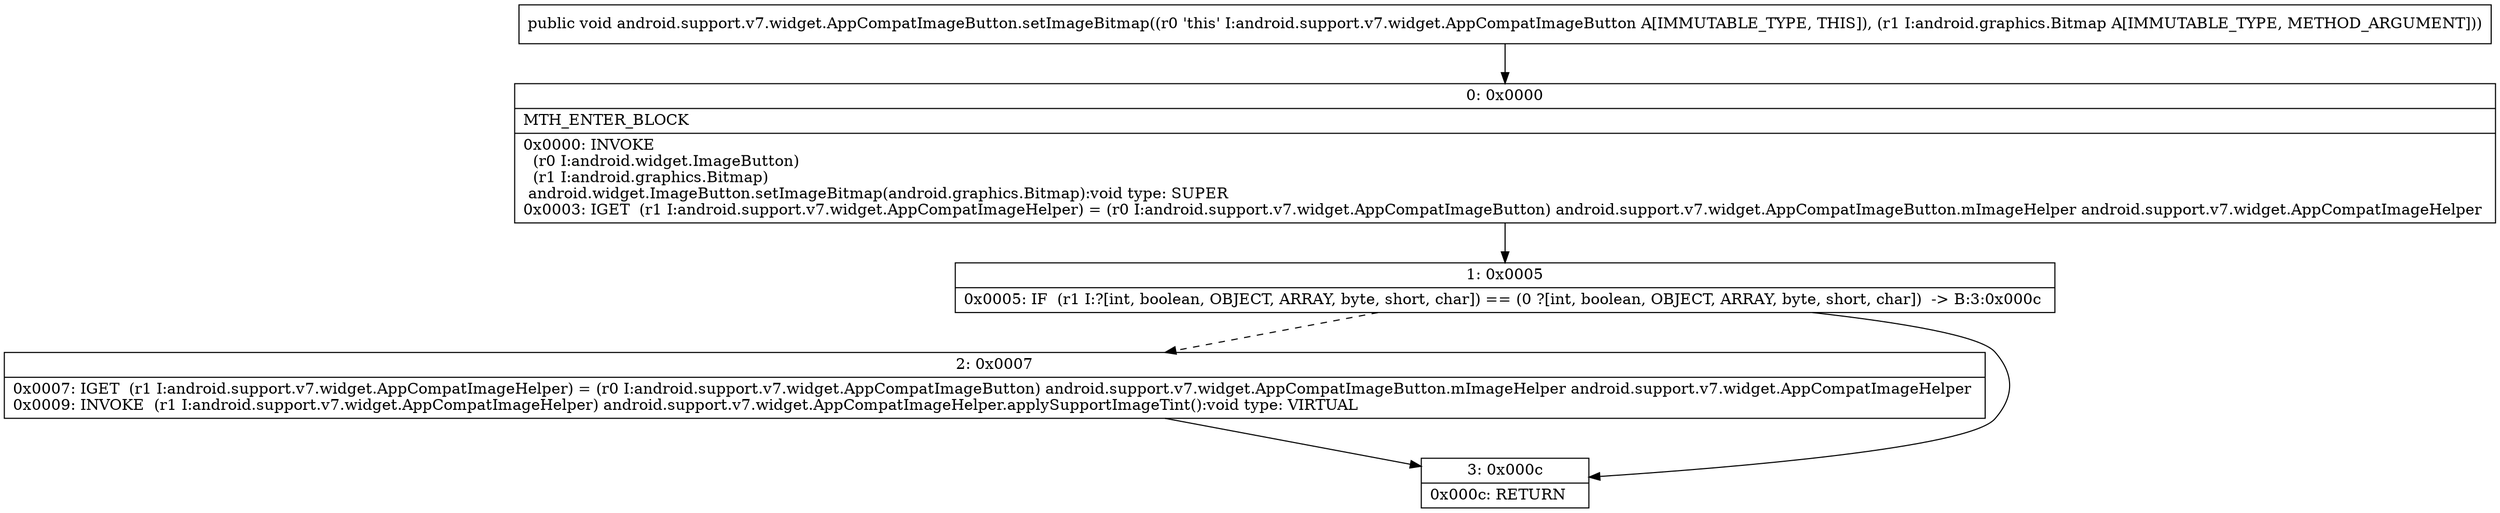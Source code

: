 digraph "CFG forandroid.support.v7.widget.AppCompatImageButton.setImageBitmap(Landroid\/graphics\/Bitmap;)V" {
Node_0 [shape=record,label="{0\:\ 0x0000|MTH_ENTER_BLOCK\l|0x0000: INVOKE  \l  (r0 I:android.widget.ImageButton)\l  (r1 I:android.graphics.Bitmap)\l android.widget.ImageButton.setImageBitmap(android.graphics.Bitmap):void type: SUPER \l0x0003: IGET  (r1 I:android.support.v7.widget.AppCompatImageHelper) = (r0 I:android.support.v7.widget.AppCompatImageButton) android.support.v7.widget.AppCompatImageButton.mImageHelper android.support.v7.widget.AppCompatImageHelper \l}"];
Node_1 [shape=record,label="{1\:\ 0x0005|0x0005: IF  (r1 I:?[int, boolean, OBJECT, ARRAY, byte, short, char]) == (0 ?[int, boolean, OBJECT, ARRAY, byte, short, char])  \-\> B:3:0x000c \l}"];
Node_2 [shape=record,label="{2\:\ 0x0007|0x0007: IGET  (r1 I:android.support.v7.widget.AppCompatImageHelper) = (r0 I:android.support.v7.widget.AppCompatImageButton) android.support.v7.widget.AppCompatImageButton.mImageHelper android.support.v7.widget.AppCompatImageHelper \l0x0009: INVOKE  (r1 I:android.support.v7.widget.AppCompatImageHelper) android.support.v7.widget.AppCompatImageHelper.applySupportImageTint():void type: VIRTUAL \l}"];
Node_3 [shape=record,label="{3\:\ 0x000c|0x000c: RETURN   \l}"];
MethodNode[shape=record,label="{public void android.support.v7.widget.AppCompatImageButton.setImageBitmap((r0 'this' I:android.support.v7.widget.AppCompatImageButton A[IMMUTABLE_TYPE, THIS]), (r1 I:android.graphics.Bitmap A[IMMUTABLE_TYPE, METHOD_ARGUMENT])) }"];
MethodNode -> Node_0;
Node_0 -> Node_1;
Node_1 -> Node_2[style=dashed];
Node_1 -> Node_3;
Node_2 -> Node_3;
}

